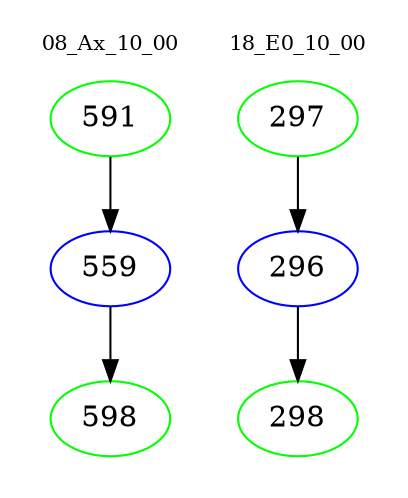 digraph{
subgraph cluster_0 {
color = white
label = "08_Ax_10_00";
fontsize=10;
T0_591 [label="591", color="green"]
T0_591 -> T0_559 [color="black"]
T0_559 [label="559", color="blue"]
T0_559 -> T0_598 [color="black"]
T0_598 [label="598", color="green"]
}
subgraph cluster_1 {
color = white
label = "18_E0_10_00";
fontsize=10;
T1_297 [label="297", color="green"]
T1_297 -> T1_296 [color="black"]
T1_296 [label="296", color="blue"]
T1_296 -> T1_298 [color="black"]
T1_298 [label="298", color="green"]
}
}

